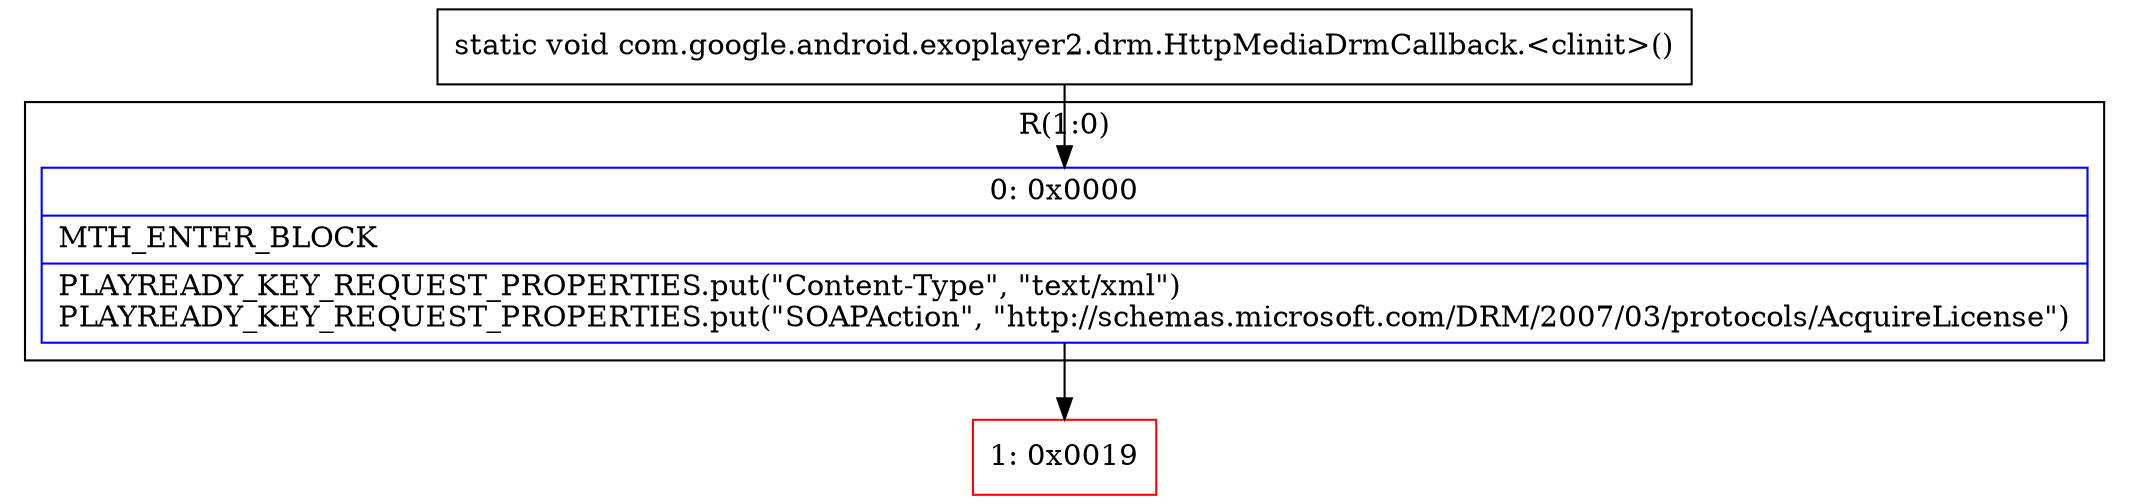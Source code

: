 digraph "CFG forcom.google.android.exoplayer2.drm.HttpMediaDrmCallback.\<clinit\>()V" {
subgraph cluster_Region_707007618 {
label = "R(1:0)";
node [shape=record,color=blue];
Node_0 [shape=record,label="{0\:\ 0x0000|MTH_ENTER_BLOCK\l|PLAYREADY_KEY_REQUEST_PROPERTIES.put(\"Content\-Type\", \"text\/xml\")\lPLAYREADY_KEY_REQUEST_PROPERTIES.put(\"SOAPAction\", \"http:\/\/schemas.microsoft.com\/DRM\/2007\/03\/protocols\/AcquireLicense\")\l}"];
}
Node_1 [shape=record,color=red,label="{1\:\ 0x0019}"];
MethodNode[shape=record,label="{static void com.google.android.exoplayer2.drm.HttpMediaDrmCallback.\<clinit\>() }"];
MethodNode -> Node_0;
Node_0 -> Node_1;
}

